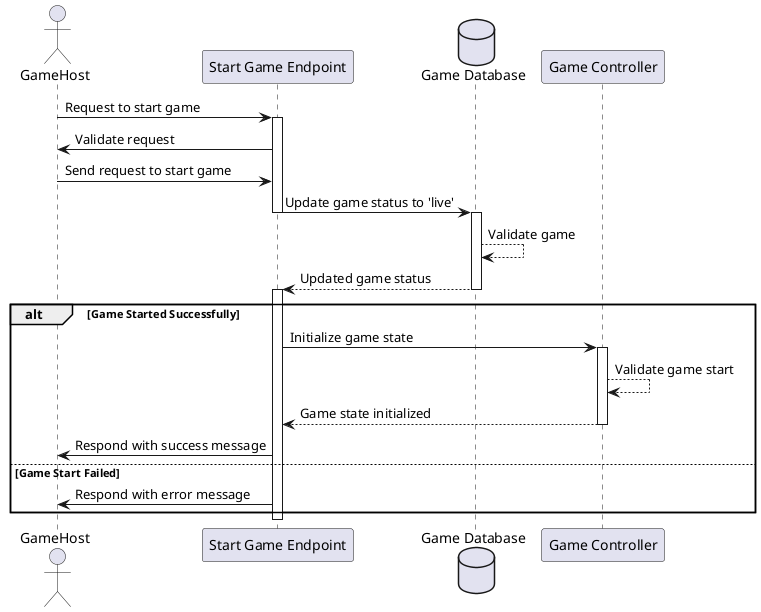 @startuml
actor GameHost as GH
participant "Start Game Endpoint" as StartGameEndpoint
database "Game Database" as GameDB
participant "Game Controller" as GameController

GH -> StartGameEndpoint: Request to start game
activate StartGameEndpoint
StartGameEndpoint -> GH: Validate request
GH -> StartGameEndpoint: Send request to start game
StartGameEndpoint -> GameDB: Update game status to 'live'
deactivate StartGameEndpoint
activate GameDB
GameDB --> GameDB: Validate game
GameDB --> StartGameEndpoint: Updated game status
deactivate GameDB
activate StartGameEndpoint

alt Game Started Successfully
    StartGameEndpoint -> GameController: Initialize game state
    activate GameController
    GameController --> GameController: Validate game start
    GameController --> StartGameEndpoint: Game state initialized
    deactivate GameController

    StartGameEndpoint -> GH: Respond with success message
else Game Start Failed
    StartGameEndpoint -> GH: Respond with error message
end

deactivate StartGameEndpoint
@enduml
